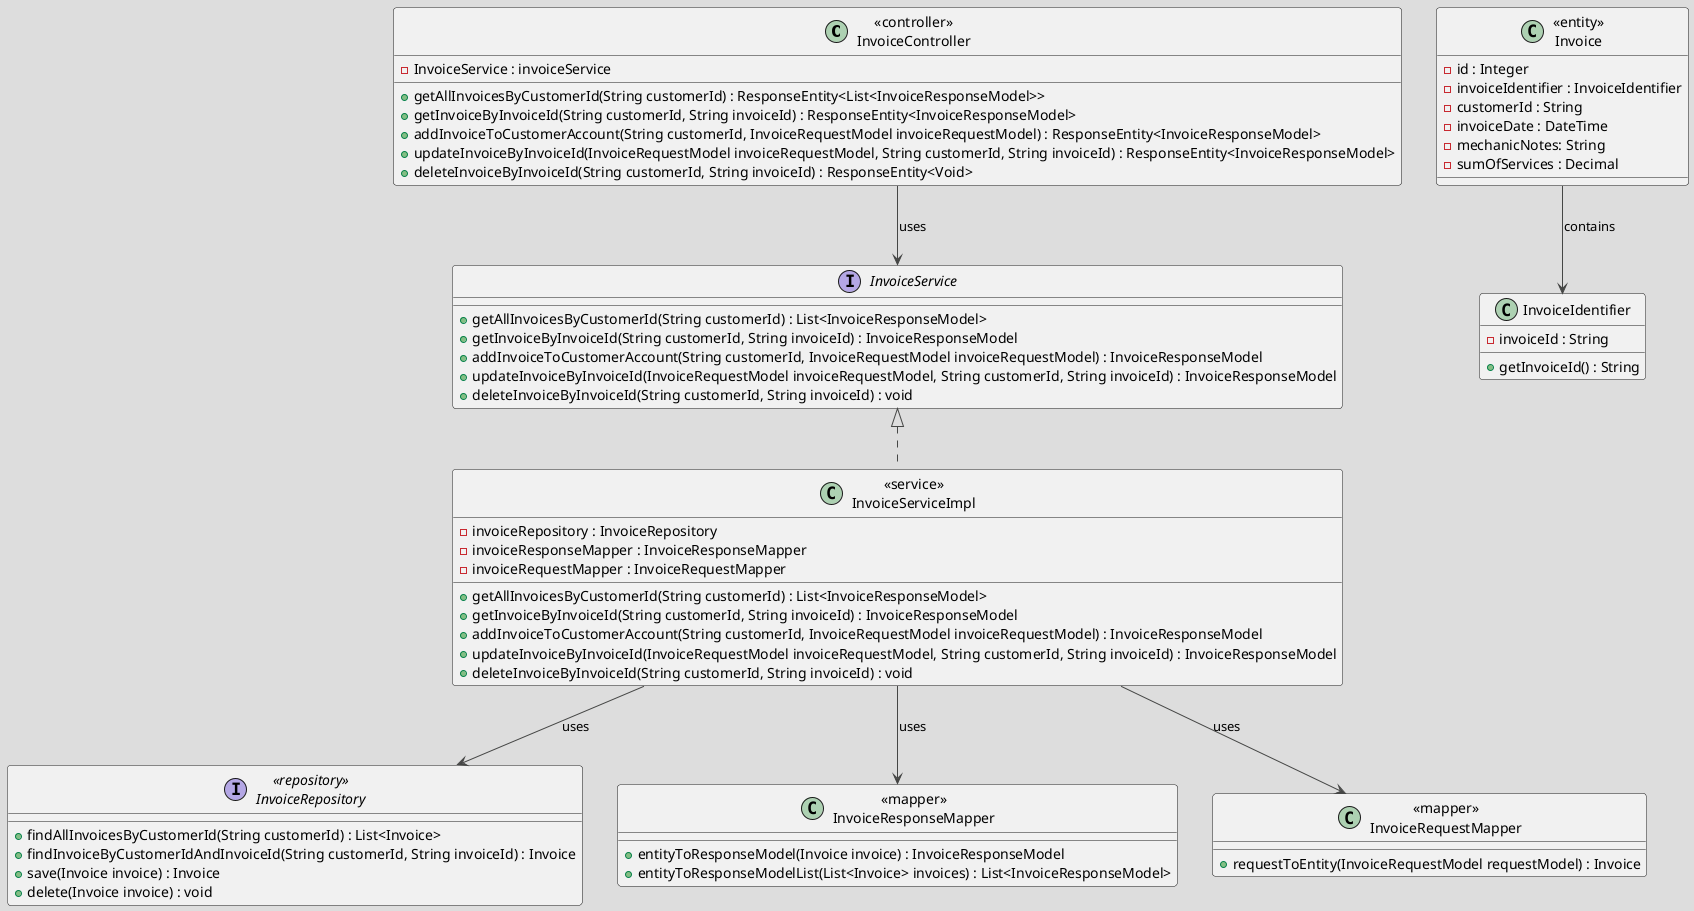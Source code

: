 @startuml

!theme toy
' Define class styles
skinparam class {
    BackgroundColor<<entity>> Wheat
    BackgroundColor<<controller>> LightSkyBlue
    BackgroundColor<<service>> LightGreen
    BackgroundColor<<repository>> LightCoral
    BackgroundColor<<mapper>> Khaki
}

' InvoiceController
class "<<controller>>\nInvoiceController" as controller {
    - InvoiceService : invoiceService
    + getAllInvoicesByCustomerId(String customerId) : ResponseEntity<List<InvoiceResponseModel>>
    + getInvoiceByInvoiceId(String customerId, String invoiceId) : ResponseEntity<InvoiceResponseModel>
    + addInvoiceToCustomerAccount(String customerId, InvoiceRequestModel invoiceRequestModel) : ResponseEntity<InvoiceResponseModel>
    + updateInvoiceByInvoiceId(InvoiceRequestModel invoiceRequestModel, String customerId, String invoiceId) : ResponseEntity<InvoiceResponseModel>
    + deleteInvoiceByInvoiceId(String customerId, String invoiceId) : ResponseEntity<Void>
}

' InvoiceService interface
interface "InvoiceService" as service {
    + getAllInvoicesByCustomerId(String customerId) : List<InvoiceResponseModel>
    + getInvoiceByInvoiceId(String customerId, String invoiceId) : InvoiceResponseModel
    + addInvoiceToCustomerAccount(String customerId, InvoiceRequestModel invoiceRequestModel) : InvoiceResponseModel
    + updateInvoiceByInvoiceId(InvoiceRequestModel invoiceRequestModel, String customerId, String invoiceId) : InvoiceResponseModel
    + deleteInvoiceByInvoiceId(String customerId, String invoiceId) : void
}

' InvoiceServiceImpl class
class "<<service>>\nInvoiceServiceImpl" as serviceImpl {
    - invoiceRepository : InvoiceRepository
    - invoiceResponseMapper : InvoiceResponseMapper
    - invoiceRequestMapper : InvoiceRequestMapper
    + getAllInvoicesByCustomerId(String customerId) : List<InvoiceResponseModel>
    + getInvoiceByInvoiceId(String customerId, String invoiceId) : InvoiceResponseModel
    + addInvoiceToCustomerAccount(String customerId, InvoiceRequestModel invoiceRequestModel) : InvoiceResponseModel
    + updateInvoiceByInvoiceId(InvoiceRequestModel invoiceRequestModel, String customerId, String invoiceId) : InvoiceResponseModel
    + deleteInvoiceByInvoiceId(String customerId, String invoiceId) : void
}
serviceImpl .up.|> service

' InvoiceRepository interface
interface "<<repository>>\nInvoiceRepository" as repository {
    + findAllInvoicesByCustomerId(String customerId) : List<Invoice>
    + findInvoiceByCustomerIdAndInvoiceId(String customerId, String invoiceId) : Invoice
    + save(Invoice invoice) : Invoice
    + delete(Invoice invoice) : void
}

' InvoiceResponseMapper class
class "<<mapper>>\nInvoiceResponseMapper" as responseMapper {
    + entityToResponseModel(Invoice invoice) : InvoiceResponseModel
    + entityToResponseModelList(List<Invoice> invoices) : List<InvoiceResponseModel>
}

' InvoiceRequestMapper class
class "<<mapper>>\nInvoiceRequestMapper" as requestMapper {
    + requestToEntity(InvoiceRequestModel requestModel) : Invoice
}

' Invoice class
class "<<entity>>\nInvoice" as invoice {
    - id : Integer
    - invoiceIdentifier : InvoiceIdentifier
    - customerId : String
    - invoiceDate : DateTime
    - mechanicNotes: String
    - sumOfServices : Decimal
}

' InvoiceIdentifier class
class "InvoiceIdentifier" as invoiceIdentifier {
    - invoiceId : String
    + getInvoiceId() : String
}



' Invoice Relationships
controller --> service : uses
serviceImpl --> repository : uses
serviceImpl --> responseMapper : uses
serviceImpl --> requestMapper : uses
invoice --> invoiceIdentifier : contains




@enduml